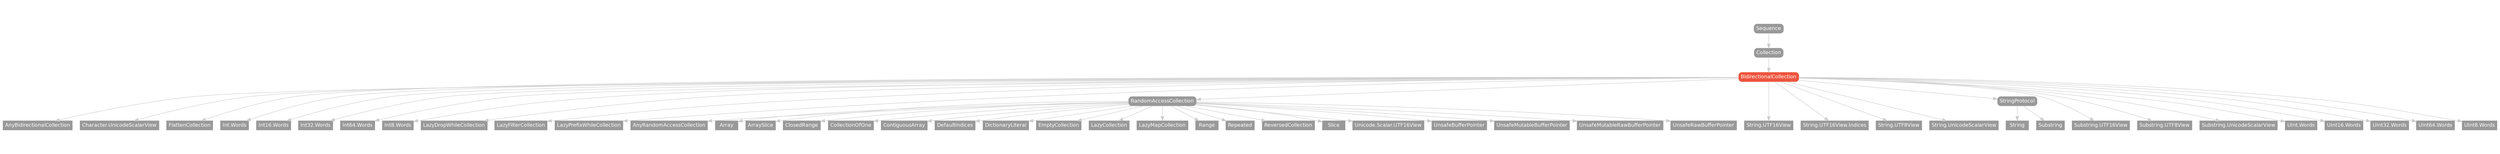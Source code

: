 strict digraph "BidirectionalCollection - Type Hierarchy - SwiftDoc.org" {
    pad="0.1,0.8"
    node [shape=box, style="filled,rounded", color="#999999", fillcolor="#999999", fontcolor=white, fontname=Helvetica, fontnames="Helvetica,sansserif", fontsize=12, margin="0.07,0.05", height="0.3"]
    edge [color="#cccccc"]
    "AnyBidirectionalCollection" [URL="/type/AnyBidirectionalCollection/hierarchy/", style=filled]
    "AnyRandomAccessCollection" [URL="/type/AnyRandomAccessCollection/hierarchy/", style=filled]
    "Array" [URL="/type/Array/hierarchy/", style=filled]
    "ArraySlice" [URL="/type/ArraySlice/hierarchy/", style=filled]
    "BidirectionalCollection" [URL="/protocol/BidirectionalCollection/", style="filled,rounded", fillcolor="#ee543d", color="#ee543d"]
    "Character.UnicodeScalarView" [URL="/type/Character.UnicodeScalarView/hierarchy/", style=filled]
    "ClosedRange" [URL="/type/ClosedRange/hierarchy/", style=filled]
    "Collection" [URL="/protocol/Collection/hierarchy/"]
    "CollectionOfOne" [URL="/type/CollectionOfOne/hierarchy/", style=filled]
    "ContiguousArray" [URL="/type/ContiguousArray/hierarchy/", style=filled]
    "DefaultIndices" [URL="/type/DefaultIndices/hierarchy/", style=filled]
    "DictionaryLiteral" [URL="/type/DictionaryLiteral/hierarchy/", style=filled]
    "EmptyCollection" [URL="/type/EmptyCollection/hierarchy/", style=filled]
    "FlattenCollection" [URL="/type/FlattenCollection/hierarchy/", style=filled]
    "Int.Words" [URL="/type/Int.Words/hierarchy/", style=filled]
    "Int16.Words" [URL="/type/Int16.Words/hierarchy/", style=filled]
    "Int32.Words" [URL="/type/Int32.Words/hierarchy/", style=filled]
    "Int64.Words" [URL="/type/Int64.Words/hierarchy/", style=filled]
    "Int8.Words" [URL="/type/Int8.Words/hierarchy/", style=filled]
    "LazyCollection" [URL="/type/LazyCollection/hierarchy/", style=filled]
    "LazyDropWhileCollection" [URL="/type/LazyDropWhileCollection/hierarchy/", style=filled]
    "LazyFilterCollection" [URL="/type/LazyFilterCollection/hierarchy/", style=filled]
    "LazyMapCollection" [URL="/type/LazyMapCollection/hierarchy/", style=filled]
    "LazyPrefixWhileCollection" [URL="/type/LazyPrefixWhileCollection/hierarchy/", style=filled]
    "RandomAccessCollection" [URL="/protocol/RandomAccessCollection/hierarchy/"]
    "Range" [URL="/type/Range/hierarchy/", style=filled]
    "Repeated" [URL="/type/Repeated/hierarchy/", style=filled]
    "ReversedCollection" [URL="/type/ReversedCollection/hierarchy/", style=filled]
    "Sequence" [URL="/protocol/Sequence/hierarchy/"]
    "Slice" [URL="/type/Slice/hierarchy/", style=filled]
    "String" [URL="/type/String/hierarchy/", style=filled]
    "String.UTF16View" [URL="/type/String.UTF16View/hierarchy/", style=filled]
    "String.UTF16View.Indices" [URL="/type/String.UTF16View.Indices/hierarchy/", style=filled]
    "String.UTF8View" [URL="/type/String.UTF8View/hierarchy/", style=filled]
    "String.UnicodeScalarView" [URL="/type/String.UnicodeScalarView/hierarchy/", style=filled]
    "StringProtocol" [URL="/protocol/StringProtocol/hierarchy/"]
    "Substring" [URL="/type/Substring/hierarchy/", style=filled]
    "Substring.UTF16View" [URL="/type/Substring.UTF16View/hierarchy/", style=filled]
    "Substring.UTF8View" [URL="/type/Substring.UTF8View/hierarchy/", style=filled]
    "Substring.UnicodeScalarView" [URL="/type/Substring.UnicodeScalarView/hierarchy/", style=filled]
    "UInt.Words" [URL="/type/UInt.Words/hierarchy/", style=filled]
    "UInt16.Words" [URL="/type/UInt16.Words/hierarchy/", style=filled]
    "UInt32.Words" [URL="/type/UInt32.Words/hierarchy/", style=filled]
    "UInt64.Words" [URL="/type/UInt64.Words/hierarchy/", style=filled]
    "UInt8.Words" [URL="/type/UInt8.Words/hierarchy/", style=filled]
    "Unicode.Scalar.UTF16View" [URL="/type/Unicode.Scalar.UTF16View/hierarchy/", style=filled]
    "UnsafeBufferPointer" [URL="/type/UnsafeBufferPointer/hierarchy/", style=filled]
    "UnsafeMutableBufferPointer" [URL="/type/UnsafeMutableBufferPointer/hierarchy/", style=filled]
    "UnsafeMutableRawBufferPointer" [URL="/type/UnsafeMutableRawBufferPointer/hierarchy/", style=filled]
    "UnsafeRawBufferPointer" [URL="/type/UnsafeRawBufferPointer/hierarchy/", style=filled]    "BidirectionalCollection" -> "AnyBidirectionalCollection"
    "BidirectionalCollection" -> "FlattenCollection"
    "BidirectionalCollection" -> "LazyDropWhileCollection"
    "BidirectionalCollection" -> "LazyFilterCollection"
    "BidirectionalCollection" -> "LazyPrefixWhileCollection"
    "BidirectionalCollection" -> "RandomAccessCollection"
    "BidirectionalCollection" -> "StringProtocol"
    "BidirectionalCollection" -> "Character.UnicodeScalarView"
    "BidirectionalCollection" -> "Int.Words"
    "BidirectionalCollection" -> "Int16.Words"
    "BidirectionalCollection" -> "Int32.Words"
    "BidirectionalCollection" -> "Int64.Words"
    "BidirectionalCollection" -> "Int8.Words"
    "BidirectionalCollection" -> "String.UTF8View"
    "BidirectionalCollection" -> "String.UnicodeScalarView"
    "BidirectionalCollection" -> "String.UTF16View"
    "BidirectionalCollection" -> "String.UTF16View.Indices"
    "BidirectionalCollection" -> "Substring.UTF8View"
    "BidirectionalCollection" -> "Substring.UTF16View"
    "BidirectionalCollection" -> "Substring.UnicodeScalarView"
    "BidirectionalCollection" -> "UInt.Words"
    "BidirectionalCollection" -> "UInt16.Words"
    "BidirectionalCollection" -> "UInt32.Words"
    "BidirectionalCollection" -> "UInt64.Words"
    "BidirectionalCollection" -> "UInt8.Words"
    "RandomAccessCollection" -> "AnyRandomAccessCollection"
    "RandomAccessCollection" -> "Array"
    "RandomAccessCollection" -> "ArraySlice"
    "RandomAccessCollection" -> "ClosedRange"
    "RandomAccessCollection" -> "CollectionOfOne"
    "RandomAccessCollection" -> "ContiguousArray"
    "RandomAccessCollection" -> "DefaultIndices"
    "RandomAccessCollection" -> "DictionaryLiteral"
    "RandomAccessCollection" -> "EmptyCollection"
    "RandomAccessCollection" -> "LazyCollection"
    "RandomAccessCollection" -> "LazyMapCollection"
    "RandomAccessCollection" -> "Range"
    "RandomAccessCollection" -> "Repeated"
    "RandomAccessCollection" -> "ReversedCollection"
    "RandomAccessCollection" -> "Slice"
    "RandomAccessCollection" -> "UnsafeBufferPointer"
    "RandomAccessCollection" -> "UnsafeMutableBufferPointer"
    "RandomAccessCollection" -> "UnsafeMutableRawBufferPointer"
    "RandomAccessCollection" -> "UnsafeRawBufferPointer"
    "RandomAccessCollection" -> "Unicode.Scalar.UTF16View"
    "StringProtocol" -> "String"
    "StringProtocol" -> "Substring"
    "Collection" -> "BidirectionalCollection"
    "Sequence" -> "Collection"
    subgraph Types {
        rank = max; "AnyBidirectionalCollection"; "FlattenCollection"; "LazyDropWhileCollection"; "LazyFilterCollection"; "LazyPrefixWhileCollection"; "Character.UnicodeScalarView"; "Int.Words"; "Int16.Words"; "Int32.Words"; "Int64.Words"; "Int8.Words"; "String.UTF8View"; "String.UnicodeScalarView"; "String.UTF16View"; "String.UTF16View.Indices"; "Substring.UTF8View"; "Substring.UTF16View"; "Substring.UnicodeScalarView"; "UInt.Words"; "UInt16.Words"; "UInt32.Words"; "UInt64.Words"; "UInt8.Words"; "AnyRandomAccessCollection"; "Array"; "ArraySlice"; "ClosedRange"; "CollectionOfOne"; "ContiguousArray"; "DefaultIndices"; "DictionaryLiteral"; "EmptyCollection"; "LazyCollection"; "LazyMapCollection"; "Range"; "Repeated"; "ReversedCollection"; "Slice"; "UnsafeBufferPointer"; "UnsafeMutableBufferPointer"; "UnsafeMutableRawBufferPointer"; "UnsafeRawBufferPointer"; "Unicode.Scalar.UTF16View"; "String"; "Substring";
    }
}